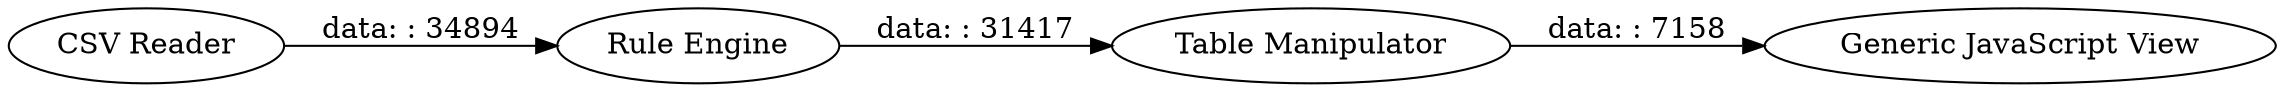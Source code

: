 digraph {
	"7685258869068191698_5" [label="Table Manipulator"]
	"7685258869068191698_1" [label="CSV Reader"]
	"7685258869068191698_35" [label="Rule Engine"]
	"7685258869068191698_36" [label="Generic JavaScript View"]
	"7685258869068191698_5" -> "7685258869068191698_36" [label="data: : 7158"]
	"7685258869068191698_1" -> "7685258869068191698_35" [label="data: : 34894"]
	"7685258869068191698_35" -> "7685258869068191698_5" [label="data: : 31417"]
	rankdir=LR
}
